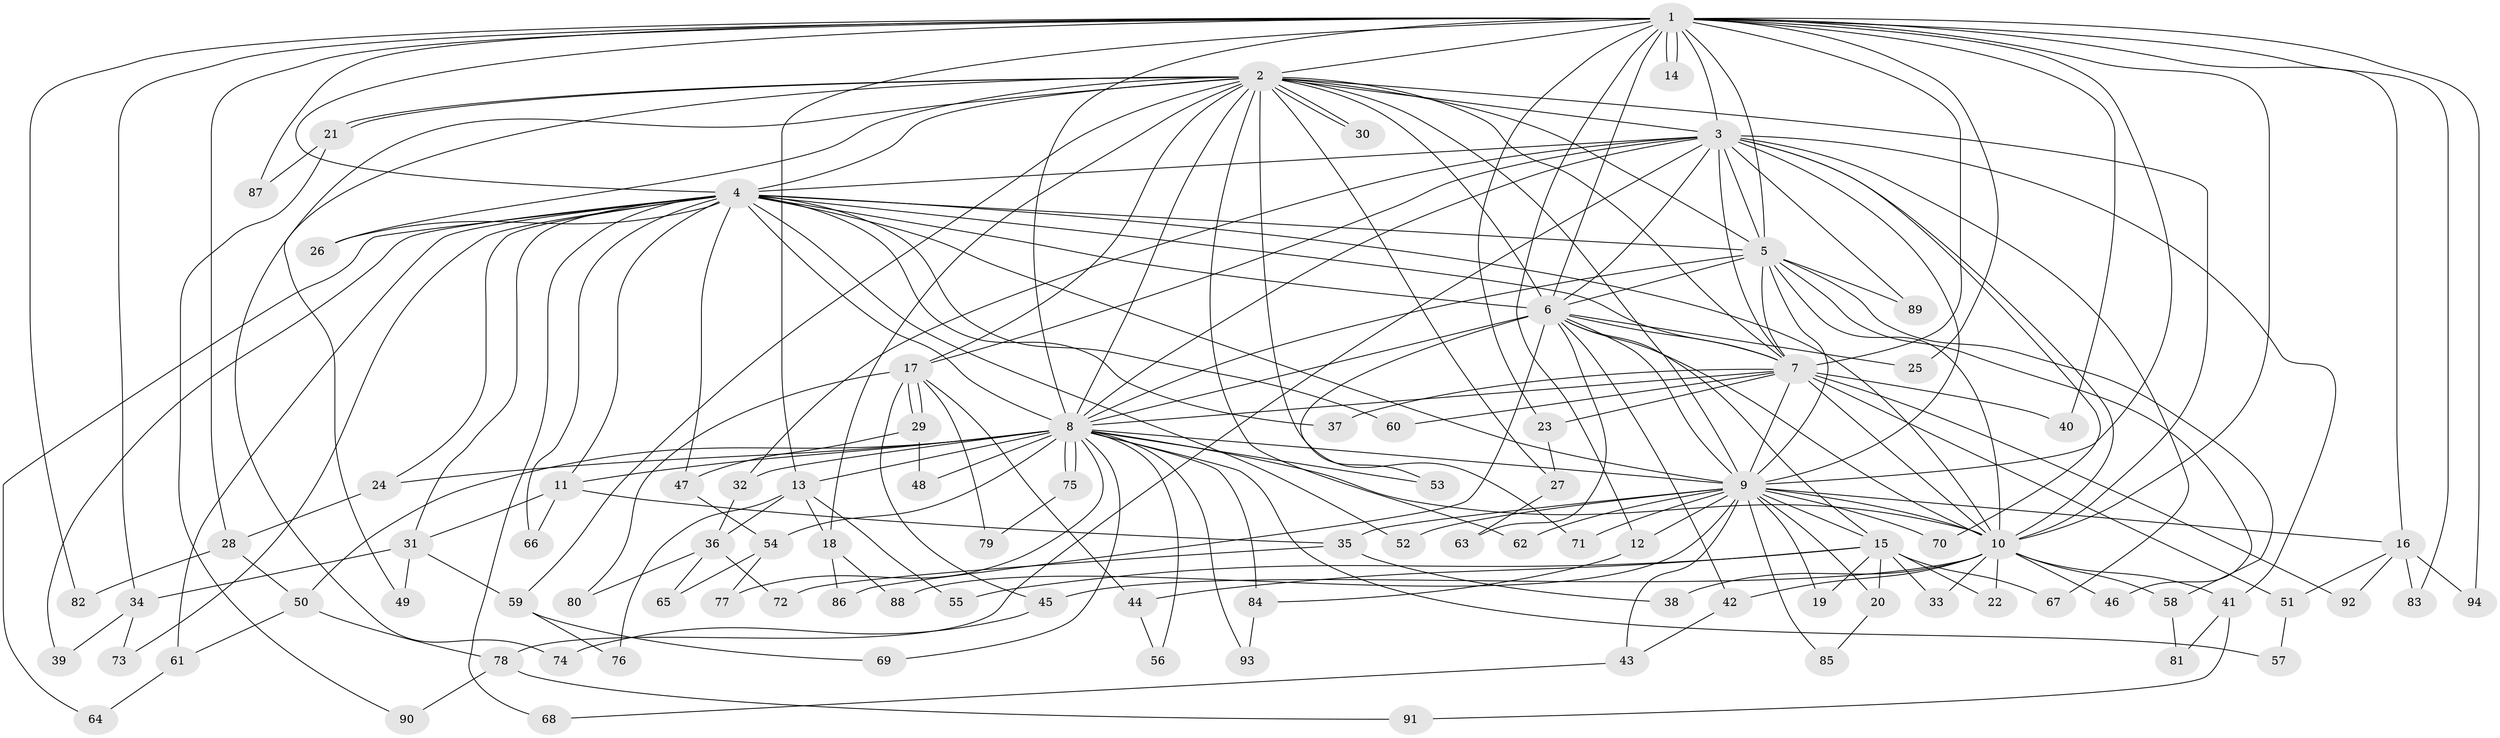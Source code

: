 // Generated by graph-tools (version 1.1) at 2025/01/03/09/25 03:01:16]
// undirected, 94 vertices, 213 edges
graph export_dot {
graph [start="1"]
  node [color=gray90,style=filled];
  1;
  2;
  3;
  4;
  5;
  6;
  7;
  8;
  9;
  10;
  11;
  12;
  13;
  14;
  15;
  16;
  17;
  18;
  19;
  20;
  21;
  22;
  23;
  24;
  25;
  26;
  27;
  28;
  29;
  30;
  31;
  32;
  33;
  34;
  35;
  36;
  37;
  38;
  39;
  40;
  41;
  42;
  43;
  44;
  45;
  46;
  47;
  48;
  49;
  50;
  51;
  52;
  53;
  54;
  55;
  56;
  57;
  58;
  59;
  60;
  61;
  62;
  63;
  64;
  65;
  66;
  67;
  68;
  69;
  70;
  71;
  72;
  73;
  74;
  75;
  76;
  77;
  78;
  79;
  80;
  81;
  82;
  83;
  84;
  85;
  86;
  87;
  88;
  89;
  90;
  91;
  92;
  93;
  94;
  1 -- 2;
  1 -- 3;
  1 -- 4;
  1 -- 5;
  1 -- 6;
  1 -- 7;
  1 -- 8;
  1 -- 9;
  1 -- 10;
  1 -- 12;
  1 -- 13;
  1 -- 14;
  1 -- 14;
  1 -- 16;
  1 -- 23;
  1 -- 25;
  1 -- 28;
  1 -- 34;
  1 -- 40;
  1 -- 82;
  1 -- 83;
  1 -- 87;
  1 -- 94;
  2 -- 3;
  2 -- 4;
  2 -- 5;
  2 -- 6;
  2 -- 7;
  2 -- 8;
  2 -- 9;
  2 -- 10;
  2 -- 17;
  2 -- 18;
  2 -- 21;
  2 -- 21;
  2 -- 26;
  2 -- 27;
  2 -- 30;
  2 -- 30;
  2 -- 49;
  2 -- 59;
  2 -- 62;
  2 -- 71;
  2 -- 74;
  3 -- 4;
  3 -- 5;
  3 -- 6;
  3 -- 7;
  3 -- 8;
  3 -- 9;
  3 -- 10;
  3 -- 17;
  3 -- 32;
  3 -- 41;
  3 -- 67;
  3 -- 70;
  3 -- 78;
  3 -- 89;
  4 -- 5;
  4 -- 6;
  4 -- 7;
  4 -- 8;
  4 -- 9;
  4 -- 10;
  4 -- 11;
  4 -- 24;
  4 -- 26;
  4 -- 31;
  4 -- 37;
  4 -- 39;
  4 -- 47;
  4 -- 52;
  4 -- 60;
  4 -- 61;
  4 -- 64;
  4 -- 66;
  4 -- 68;
  4 -- 73;
  5 -- 6;
  5 -- 7;
  5 -- 8;
  5 -- 9;
  5 -- 10;
  5 -- 46;
  5 -- 58;
  5 -- 89;
  6 -- 7;
  6 -- 8;
  6 -- 9;
  6 -- 10;
  6 -- 15;
  6 -- 25;
  6 -- 42;
  6 -- 53;
  6 -- 63;
  6 -- 86;
  7 -- 8;
  7 -- 9;
  7 -- 10;
  7 -- 23;
  7 -- 37;
  7 -- 40;
  7 -- 51;
  7 -- 60;
  7 -- 92;
  8 -- 9;
  8 -- 10;
  8 -- 11;
  8 -- 13;
  8 -- 24;
  8 -- 32;
  8 -- 48;
  8 -- 50;
  8 -- 53;
  8 -- 54;
  8 -- 56;
  8 -- 57;
  8 -- 69;
  8 -- 75;
  8 -- 75;
  8 -- 77;
  8 -- 84;
  8 -- 93;
  9 -- 10;
  9 -- 12;
  9 -- 15;
  9 -- 16;
  9 -- 19;
  9 -- 20;
  9 -- 35;
  9 -- 43;
  9 -- 52;
  9 -- 62;
  9 -- 70;
  9 -- 71;
  9 -- 85;
  9 -- 88;
  10 -- 22;
  10 -- 33;
  10 -- 38;
  10 -- 41;
  10 -- 42;
  10 -- 45;
  10 -- 46;
  10 -- 58;
  11 -- 31;
  11 -- 35;
  11 -- 66;
  12 -- 84;
  13 -- 18;
  13 -- 36;
  13 -- 55;
  13 -- 76;
  15 -- 19;
  15 -- 20;
  15 -- 22;
  15 -- 33;
  15 -- 44;
  15 -- 55;
  15 -- 67;
  16 -- 51;
  16 -- 83;
  16 -- 92;
  16 -- 94;
  17 -- 29;
  17 -- 29;
  17 -- 44;
  17 -- 45;
  17 -- 79;
  17 -- 80;
  18 -- 86;
  18 -- 88;
  20 -- 85;
  21 -- 87;
  21 -- 90;
  23 -- 27;
  24 -- 28;
  27 -- 63;
  28 -- 50;
  28 -- 82;
  29 -- 47;
  29 -- 48;
  31 -- 34;
  31 -- 49;
  31 -- 59;
  32 -- 36;
  34 -- 39;
  34 -- 73;
  35 -- 38;
  35 -- 72;
  36 -- 65;
  36 -- 72;
  36 -- 80;
  41 -- 81;
  41 -- 91;
  42 -- 43;
  43 -- 68;
  44 -- 56;
  45 -- 74;
  47 -- 54;
  50 -- 61;
  50 -- 78;
  51 -- 57;
  54 -- 65;
  54 -- 77;
  58 -- 81;
  59 -- 69;
  59 -- 76;
  61 -- 64;
  75 -- 79;
  78 -- 90;
  78 -- 91;
  84 -- 93;
}

